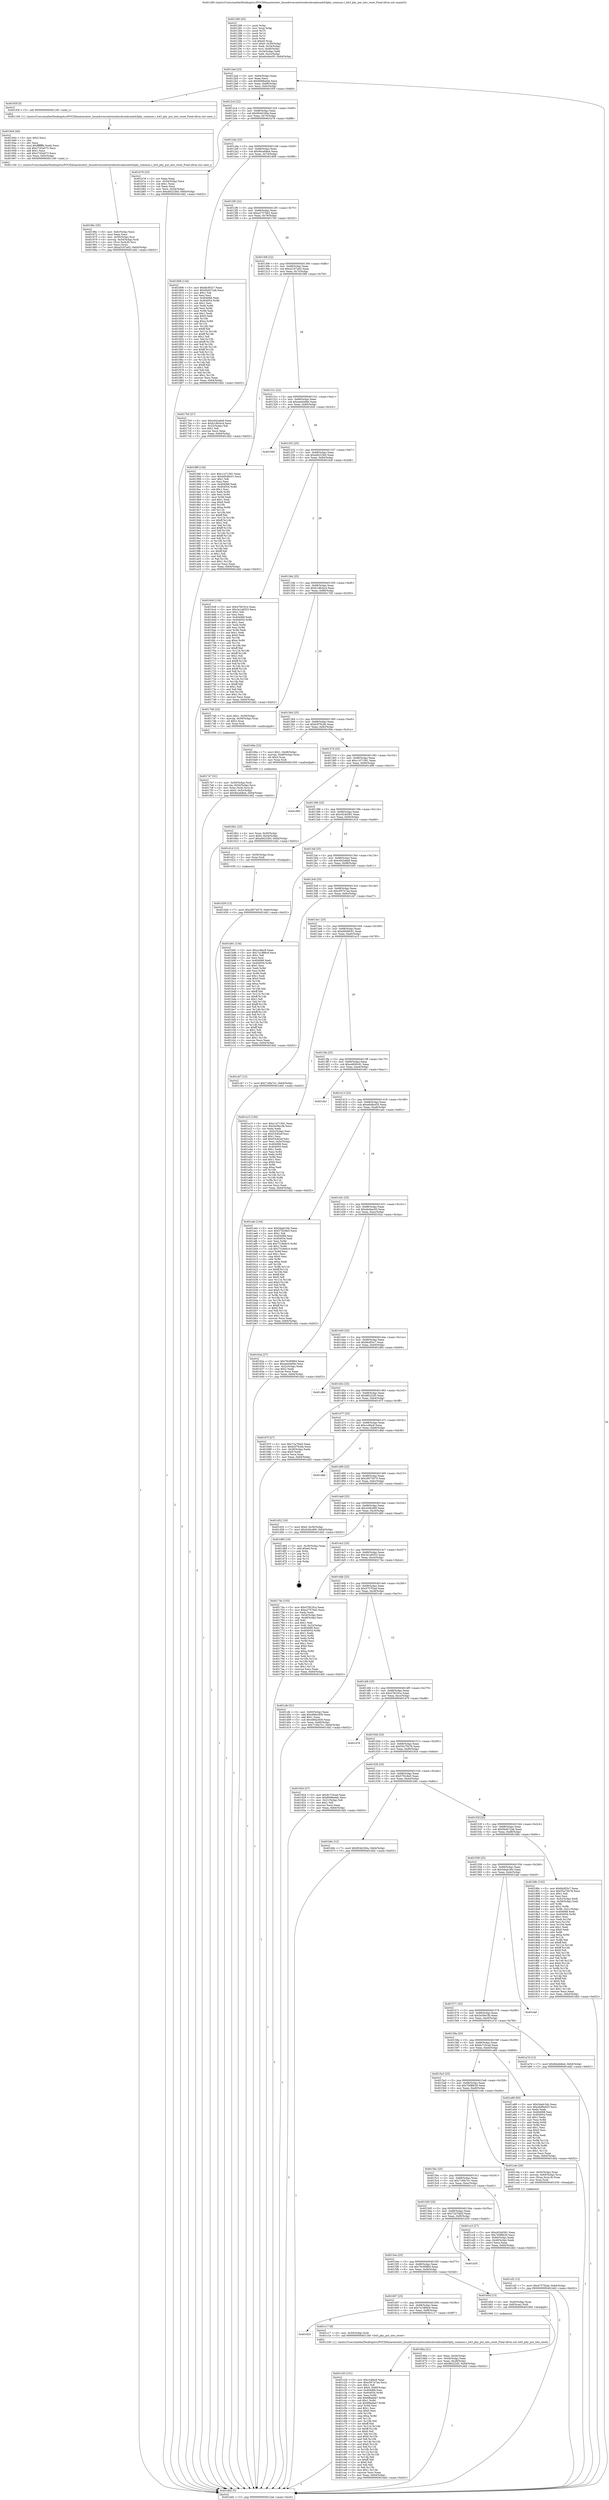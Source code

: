 digraph "0x401280" {
  label = "0x401280 (/mnt/c/Users/mathe/Desktop/tcc/POCII/binaries/extr_linuxdriversnetwirelessbroadcomb43phy_common.c_b43_phy_put_into_reset_Final-ollvm.out::main(0))"
  labelloc = "t"
  node[shape=record]

  Entry [label="",width=0.3,height=0.3,shape=circle,fillcolor=black,style=filled]
  "0x4012ad" [label="{
     0x4012ad [23]\l
     | [instrs]\l
     &nbsp;&nbsp;0x4012ad \<+3\>: mov -0x64(%rbp),%eax\l
     &nbsp;&nbsp;0x4012b0 \<+2\>: mov %eax,%ecx\l
     &nbsp;&nbsp;0x4012b2 \<+6\>: sub $0x8068eebb,%ecx\l
     &nbsp;&nbsp;0x4012b8 \<+3\>: mov %eax,-0x68(%rbp)\l
     &nbsp;&nbsp;0x4012bb \<+3\>: mov %ecx,-0x6c(%rbp)\l
     &nbsp;&nbsp;0x4012be \<+6\>: je 000000000040193f \<main+0x6bf\>\l
  }"]
  "0x40193f" [label="{
     0x40193f [5]\l
     | [instrs]\l
     &nbsp;&nbsp;0x40193f \<+5\>: call 0000000000401160 \<next_i\>\l
     | [calls]\l
     &nbsp;&nbsp;0x401160 \{1\} (/mnt/c/Users/mathe/Desktop/tcc/POCII/binaries/extr_linuxdriversnetwirelessbroadcomb43phy_common.c_b43_phy_put_into_reset_Final-ollvm.out::next_i)\l
  }"]
  "0x4012c4" [label="{
     0x4012c4 [22]\l
     | [instrs]\l
     &nbsp;&nbsp;0x4012c4 \<+5\>: jmp 00000000004012c9 \<main+0x49\>\l
     &nbsp;&nbsp;0x4012c9 \<+3\>: mov -0x68(%rbp),%eax\l
     &nbsp;&nbsp;0x4012cc \<+5\>: sub $0x854d160a,%eax\l
     &nbsp;&nbsp;0x4012d1 \<+3\>: mov %eax,-0x70(%rbp)\l
     &nbsp;&nbsp;0x4012d4 \<+6\>: je 0000000000401b78 \<main+0x8f8\>\l
  }"]
  Exit [label="",width=0.3,height=0.3,shape=circle,fillcolor=black,style=filled,peripheries=2]
  "0x401b78" [label="{
     0x401b78 [25]\l
     | [instrs]\l
     &nbsp;&nbsp;0x401b78 \<+2\>: xor %eax,%eax\l
     &nbsp;&nbsp;0x401b7a \<+3\>: mov -0x54(%rbp),%ecx\l
     &nbsp;&nbsp;0x401b7d \<+3\>: sub $0x1,%eax\l
     &nbsp;&nbsp;0x401b80 \<+2\>: sub %eax,%ecx\l
     &nbsp;&nbsp;0x401b82 \<+3\>: mov %ecx,-0x54(%rbp)\l
     &nbsp;&nbsp;0x401b85 \<+7\>: movl $0xaf4223b0,-0x64(%rbp)\l
     &nbsp;&nbsp;0x401b8c \<+5\>: jmp 0000000000401dd2 \<main+0xb52\>\l
  }"]
  "0x4012da" [label="{
     0x4012da [22]\l
     | [instrs]\l
     &nbsp;&nbsp;0x4012da \<+5\>: jmp 00000000004012df \<main+0x5f\>\l
     &nbsp;&nbsp;0x4012df \<+3\>: mov -0x68(%rbp),%eax\l
     &nbsp;&nbsp;0x4012e2 \<+5\>: sub $0x9dceb8a4,%eax\l
     &nbsp;&nbsp;0x4012e7 \<+3\>: mov %eax,-0x74(%rbp)\l
     &nbsp;&nbsp;0x4012ea \<+6\>: je 0000000000401806 \<main+0x586\>\l
  }"]
  "0x401d29" [label="{
     0x401d29 [12]\l
     | [instrs]\l
     &nbsp;&nbsp;0x401d29 \<+7\>: movl $0x28574570,-0x64(%rbp)\l
     &nbsp;&nbsp;0x401d30 \<+5\>: jmp 0000000000401dd2 \<main+0xb52\>\l
  }"]
  "0x401806" [label="{
     0x401806 [134]\l
     | [instrs]\l
     &nbsp;&nbsp;0x401806 \<+5\>: mov $0xfdcf03c7,%eax\l
     &nbsp;&nbsp;0x40180b \<+5\>: mov $0x5bd472ab,%ecx\l
     &nbsp;&nbsp;0x401810 \<+2\>: mov $0x1,%dl\l
     &nbsp;&nbsp;0x401812 \<+2\>: xor %esi,%esi\l
     &nbsp;&nbsp;0x401814 \<+7\>: mov 0x404068,%edi\l
     &nbsp;&nbsp;0x40181b \<+8\>: mov 0x404054,%r8d\l
     &nbsp;&nbsp;0x401823 \<+3\>: sub $0x1,%esi\l
     &nbsp;&nbsp;0x401826 \<+3\>: mov %edi,%r9d\l
     &nbsp;&nbsp;0x401829 \<+3\>: add %esi,%r9d\l
     &nbsp;&nbsp;0x40182c \<+4\>: imul %r9d,%edi\l
     &nbsp;&nbsp;0x401830 \<+3\>: and $0x1,%edi\l
     &nbsp;&nbsp;0x401833 \<+3\>: cmp $0x0,%edi\l
     &nbsp;&nbsp;0x401836 \<+4\>: sete %r10b\l
     &nbsp;&nbsp;0x40183a \<+4\>: cmp $0xa,%r8d\l
     &nbsp;&nbsp;0x40183e \<+4\>: setl %r11b\l
     &nbsp;&nbsp;0x401842 \<+3\>: mov %r10b,%bl\l
     &nbsp;&nbsp;0x401845 \<+3\>: xor $0xff,%bl\l
     &nbsp;&nbsp;0x401848 \<+3\>: mov %r11b,%r14b\l
     &nbsp;&nbsp;0x40184b \<+4\>: xor $0xff,%r14b\l
     &nbsp;&nbsp;0x40184f \<+3\>: xor $0x1,%dl\l
     &nbsp;&nbsp;0x401852 \<+3\>: mov %bl,%r15b\l
     &nbsp;&nbsp;0x401855 \<+4\>: and $0xff,%r15b\l
     &nbsp;&nbsp;0x401859 \<+3\>: and %dl,%r10b\l
     &nbsp;&nbsp;0x40185c \<+3\>: mov %r14b,%r12b\l
     &nbsp;&nbsp;0x40185f \<+4\>: and $0xff,%r12b\l
     &nbsp;&nbsp;0x401863 \<+3\>: and %dl,%r11b\l
     &nbsp;&nbsp;0x401866 \<+3\>: or %r10b,%r15b\l
     &nbsp;&nbsp;0x401869 \<+3\>: or %r11b,%r12b\l
     &nbsp;&nbsp;0x40186c \<+3\>: xor %r12b,%r15b\l
     &nbsp;&nbsp;0x40186f \<+3\>: or %r14b,%bl\l
     &nbsp;&nbsp;0x401872 \<+3\>: xor $0xff,%bl\l
     &nbsp;&nbsp;0x401875 \<+3\>: or $0x1,%dl\l
     &nbsp;&nbsp;0x401878 \<+2\>: and %dl,%bl\l
     &nbsp;&nbsp;0x40187a \<+3\>: or %bl,%r15b\l
     &nbsp;&nbsp;0x40187d \<+4\>: test $0x1,%r15b\l
     &nbsp;&nbsp;0x401881 \<+3\>: cmovne %ecx,%eax\l
     &nbsp;&nbsp;0x401884 \<+3\>: mov %eax,-0x64(%rbp)\l
     &nbsp;&nbsp;0x401887 \<+5\>: jmp 0000000000401dd2 \<main+0xb52\>\l
  }"]
  "0x4012f0" [label="{
     0x4012f0 [22]\l
     | [instrs]\l
     &nbsp;&nbsp;0x4012f0 \<+5\>: jmp 00000000004012f5 \<main+0x75\>\l
     &nbsp;&nbsp;0x4012f5 \<+3\>: mov -0x68(%rbp),%eax\l
     &nbsp;&nbsp;0x4012f8 \<+5\>: sub $0xa2757b62,%eax\l
     &nbsp;&nbsp;0x4012fd \<+3\>: mov %eax,-0x78(%rbp)\l
     &nbsp;&nbsp;0x401300 \<+6\>: je 00000000004017b5 \<main+0x535\>\l
  }"]
  "0x401cf2" [label="{
     0x401cf2 [12]\l
     | [instrs]\l
     &nbsp;&nbsp;0x401cf2 \<+7\>: movl $0x4757f2ad,-0x64(%rbp)\l
     &nbsp;&nbsp;0x401cf9 \<+5\>: jmp 0000000000401dd2 \<main+0xb52\>\l
  }"]
  "0x4017b5" [label="{
     0x4017b5 [27]\l
     | [instrs]\l
     &nbsp;&nbsp;0x4017b5 \<+5\>: mov $0xc642a8a8,%eax\l
     &nbsp;&nbsp;0x4017ba \<+5\>: mov $0xb1d6cbc4,%ecx\l
     &nbsp;&nbsp;0x4017bf \<+3\>: mov -0x22(%rbp),%dl\l
     &nbsp;&nbsp;0x4017c2 \<+3\>: test $0x1,%dl\l
     &nbsp;&nbsp;0x4017c5 \<+3\>: cmovne %ecx,%eax\l
     &nbsp;&nbsp;0x4017c8 \<+3\>: mov %eax,-0x64(%rbp)\l
     &nbsp;&nbsp;0x4017cb \<+5\>: jmp 0000000000401dd2 \<main+0xb52\>\l
  }"]
  "0x401306" [label="{
     0x401306 [22]\l
     | [instrs]\l
     &nbsp;&nbsp;0x401306 \<+5\>: jmp 000000000040130b \<main+0x8b\>\l
     &nbsp;&nbsp;0x40130b \<+3\>: mov -0x68(%rbp),%eax\l
     &nbsp;&nbsp;0x40130e \<+5\>: sub $0xa3167ad2,%eax\l
     &nbsp;&nbsp;0x401313 \<+3\>: mov %eax,-0x7c(%rbp)\l
     &nbsp;&nbsp;0x401316 \<+6\>: je 000000000040198f \<main+0x70f\>\l
  }"]
  "0x401c20" [label="{
     0x401c20 [151]\l
     | [instrs]\l
     &nbsp;&nbsp;0x401c20 \<+5\>: mov $0xcc4fac8,%eax\l
     &nbsp;&nbsp;0x401c25 \<+5\>: mov $0xc957e7aa,%ecx\l
     &nbsp;&nbsp;0x401c2a \<+2\>: mov $0x1,%dl\l
     &nbsp;&nbsp;0x401c2c \<+7\>: movl $0x0,-0x60(%rbp)\l
     &nbsp;&nbsp;0x401c33 \<+7\>: mov 0x404068,%esi\l
     &nbsp;&nbsp;0x401c3a \<+8\>: mov 0x404054,%r8d\l
     &nbsp;&nbsp;0x401c42 \<+3\>: mov %esi,%r9d\l
     &nbsp;&nbsp;0x401c45 \<+7\>: add $0x6fbefab7,%r9d\l
     &nbsp;&nbsp;0x401c4c \<+4\>: sub $0x1,%r9d\l
     &nbsp;&nbsp;0x401c50 \<+7\>: sub $0x6fbefab7,%r9d\l
     &nbsp;&nbsp;0x401c57 \<+4\>: imul %r9d,%esi\l
     &nbsp;&nbsp;0x401c5b \<+3\>: and $0x1,%esi\l
     &nbsp;&nbsp;0x401c5e \<+3\>: cmp $0x0,%esi\l
     &nbsp;&nbsp;0x401c61 \<+4\>: sete %r10b\l
     &nbsp;&nbsp;0x401c65 \<+4\>: cmp $0xa,%r8d\l
     &nbsp;&nbsp;0x401c69 \<+4\>: setl %r11b\l
     &nbsp;&nbsp;0x401c6d \<+3\>: mov %r10b,%bl\l
     &nbsp;&nbsp;0x401c70 \<+3\>: xor $0xff,%bl\l
     &nbsp;&nbsp;0x401c73 \<+3\>: mov %r11b,%r14b\l
     &nbsp;&nbsp;0x401c76 \<+4\>: xor $0xff,%r14b\l
     &nbsp;&nbsp;0x401c7a \<+3\>: xor $0x0,%dl\l
     &nbsp;&nbsp;0x401c7d \<+3\>: mov %bl,%r15b\l
     &nbsp;&nbsp;0x401c80 \<+4\>: and $0x0,%r15b\l
     &nbsp;&nbsp;0x401c84 \<+3\>: and %dl,%r10b\l
     &nbsp;&nbsp;0x401c87 \<+3\>: mov %r14b,%r12b\l
     &nbsp;&nbsp;0x401c8a \<+4\>: and $0x0,%r12b\l
     &nbsp;&nbsp;0x401c8e \<+3\>: and %dl,%r11b\l
     &nbsp;&nbsp;0x401c91 \<+3\>: or %r10b,%r15b\l
     &nbsp;&nbsp;0x401c94 \<+3\>: or %r11b,%r12b\l
     &nbsp;&nbsp;0x401c97 \<+3\>: xor %r12b,%r15b\l
     &nbsp;&nbsp;0x401c9a \<+3\>: or %r14b,%bl\l
     &nbsp;&nbsp;0x401c9d \<+3\>: xor $0xff,%bl\l
     &nbsp;&nbsp;0x401ca0 \<+3\>: or $0x0,%dl\l
     &nbsp;&nbsp;0x401ca3 \<+2\>: and %dl,%bl\l
     &nbsp;&nbsp;0x401ca5 \<+3\>: or %bl,%r15b\l
     &nbsp;&nbsp;0x401ca8 \<+4\>: test $0x1,%r15b\l
     &nbsp;&nbsp;0x401cac \<+3\>: cmovne %ecx,%eax\l
     &nbsp;&nbsp;0x401caf \<+3\>: mov %eax,-0x64(%rbp)\l
     &nbsp;&nbsp;0x401cb2 \<+5\>: jmp 0000000000401dd2 \<main+0xb52\>\l
  }"]
  "0x40198f" [label="{
     0x40198f [134]\l
     | [instrs]\l
     &nbsp;&nbsp;0x40198f \<+5\>: mov $0xc1471581,%eax\l
     &nbsp;&nbsp;0x401994 \<+5\>: mov $0xdd5d9c01,%ecx\l
     &nbsp;&nbsp;0x401999 \<+2\>: mov $0x1,%dl\l
     &nbsp;&nbsp;0x40199b \<+2\>: xor %esi,%esi\l
     &nbsp;&nbsp;0x40199d \<+7\>: mov 0x404068,%edi\l
     &nbsp;&nbsp;0x4019a4 \<+8\>: mov 0x404054,%r8d\l
     &nbsp;&nbsp;0x4019ac \<+3\>: sub $0x1,%esi\l
     &nbsp;&nbsp;0x4019af \<+3\>: mov %edi,%r9d\l
     &nbsp;&nbsp;0x4019b2 \<+3\>: add %esi,%r9d\l
     &nbsp;&nbsp;0x4019b5 \<+4\>: imul %r9d,%edi\l
     &nbsp;&nbsp;0x4019b9 \<+3\>: and $0x1,%edi\l
     &nbsp;&nbsp;0x4019bc \<+3\>: cmp $0x0,%edi\l
     &nbsp;&nbsp;0x4019bf \<+4\>: sete %r10b\l
     &nbsp;&nbsp;0x4019c3 \<+4\>: cmp $0xa,%r8d\l
     &nbsp;&nbsp;0x4019c7 \<+4\>: setl %r11b\l
     &nbsp;&nbsp;0x4019cb \<+3\>: mov %r10b,%bl\l
     &nbsp;&nbsp;0x4019ce \<+3\>: xor $0xff,%bl\l
     &nbsp;&nbsp;0x4019d1 \<+3\>: mov %r11b,%r14b\l
     &nbsp;&nbsp;0x4019d4 \<+4\>: xor $0xff,%r14b\l
     &nbsp;&nbsp;0x4019d8 \<+3\>: xor $0x1,%dl\l
     &nbsp;&nbsp;0x4019db \<+3\>: mov %bl,%r15b\l
     &nbsp;&nbsp;0x4019de \<+4\>: and $0xff,%r15b\l
     &nbsp;&nbsp;0x4019e2 \<+3\>: and %dl,%r10b\l
     &nbsp;&nbsp;0x4019e5 \<+3\>: mov %r14b,%r12b\l
     &nbsp;&nbsp;0x4019e8 \<+4\>: and $0xff,%r12b\l
     &nbsp;&nbsp;0x4019ec \<+3\>: and %dl,%r11b\l
     &nbsp;&nbsp;0x4019ef \<+3\>: or %r10b,%r15b\l
     &nbsp;&nbsp;0x4019f2 \<+3\>: or %r11b,%r12b\l
     &nbsp;&nbsp;0x4019f5 \<+3\>: xor %r12b,%r15b\l
     &nbsp;&nbsp;0x4019f8 \<+3\>: or %r14b,%bl\l
     &nbsp;&nbsp;0x4019fb \<+3\>: xor $0xff,%bl\l
     &nbsp;&nbsp;0x4019fe \<+3\>: or $0x1,%dl\l
     &nbsp;&nbsp;0x401a01 \<+2\>: and %dl,%bl\l
     &nbsp;&nbsp;0x401a03 \<+3\>: or %bl,%r15b\l
     &nbsp;&nbsp;0x401a06 \<+4\>: test $0x1,%r15b\l
     &nbsp;&nbsp;0x401a0a \<+3\>: cmovne %ecx,%eax\l
     &nbsp;&nbsp;0x401a0d \<+3\>: mov %eax,-0x64(%rbp)\l
     &nbsp;&nbsp;0x401a10 \<+5\>: jmp 0000000000401dd2 \<main+0xb52\>\l
  }"]
  "0x40131c" [label="{
     0x40131c [22]\l
     | [instrs]\l
     &nbsp;&nbsp;0x40131c \<+5\>: jmp 0000000000401321 \<main+0xa1\>\l
     &nbsp;&nbsp;0x401321 \<+3\>: mov -0x68(%rbp),%eax\l
     &nbsp;&nbsp;0x401324 \<+5\>: sub $0xaee0a66e,%eax\l
     &nbsp;&nbsp;0x401329 \<+3\>: mov %eax,-0x80(%rbp)\l
     &nbsp;&nbsp;0x40132c \<+6\>: je 0000000000401645 \<main+0x3c5\>\l
  }"]
  "0x401620" [label="{
     0x401620\l
  }", style=dashed]
  "0x401645" [label="{
     0x401645\l
  }", style=dashed]
  "0x401332" [label="{
     0x401332 [25]\l
     | [instrs]\l
     &nbsp;&nbsp;0x401332 \<+5\>: jmp 0000000000401337 \<main+0xb7\>\l
     &nbsp;&nbsp;0x401337 \<+3\>: mov -0x68(%rbp),%eax\l
     &nbsp;&nbsp;0x40133a \<+5\>: sub $0xaf4223b0,%eax\l
     &nbsp;&nbsp;0x40133f \<+6\>: mov %eax,-0x84(%rbp)\l
     &nbsp;&nbsp;0x401345 \<+6\>: je 00000000004016c8 \<main+0x448\>\l
  }"]
  "0x401c17" [label="{
     0x401c17 [9]\l
     | [instrs]\l
     &nbsp;&nbsp;0x401c17 \<+4\>: mov -0x50(%rbp),%rdi\l
     &nbsp;&nbsp;0x401c1b \<+5\>: call 0000000000401240 \<b43_phy_put_into_reset\>\l
     | [calls]\l
     &nbsp;&nbsp;0x401240 \{1\} (/mnt/c/Users/mathe/Desktop/tcc/POCII/binaries/extr_linuxdriversnetwirelessbroadcomb43phy_common.c_b43_phy_put_into_reset_Final-ollvm.out::b43_phy_put_into_reset)\l
  }"]
  "0x4016c8" [label="{
     0x4016c8 [134]\l
     | [instrs]\l
     &nbsp;&nbsp;0x4016c8 \<+5\>: mov $0x47fd191e,%eax\l
     &nbsp;&nbsp;0x4016cd \<+5\>: mov $0x3e1a6553,%ecx\l
     &nbsp;&nbsp;0x4016d2 \<+2\>: mov $0x1,%dl\l
     &nbsp;&nbsp;0x4016d4 \<+2\>: xor %esi,%esi\l
     &nbsp;&nbsp;0x4016d6 \<+7\>: mov 0x404068,%edi\l
     &nbsp;&nbsp;0x4016dd \<+8\>: mov 0x404054,%r8d\l
     &nbsp;&nbsp;0x4016e5 \<+3\>: sub $0x1,%esi\l
     &nbsp;&nbsp;0x4016e8 \<+3\>: mov %edi,%r9d\l
     &nbsp;&nbsp;0x4016eb \<+3\>: add %esi,%r9d\l
     &nbsp;&nbsp;0x4016ee \<+4\>: imul %r9d,%edi\l
     &nbsp;&nbsp;0x4016f2 \<+3\>: and $0x1,%edi\l
     &nbsp;&nbsp;0x4016f5 \<+3\>: cmp $0x0,%edi\l
     &nbsp;&nbsp;0x4016f8 \<+4\>: sete %r10b\l
     &nbsp;&nbsp;0x4016fc \<+4\>: cmp $0xa,%r8d\l
     &nbsp;&nbsp;0x401700 \<+4\>: setl %r11b\l
     &nbsp;&nbsp;0x401704 \<+3\>: mov %r10b,%bl\l
     &nbsp;&nbsp;0x401707 \<+3\>: xor $0xff,%bl\l
     &nbsp;&nbsp;0x40170a \<+3\>: mov %r11b,%r14b\l
     &nbsp;&nbsp;0x40170d \<+4\>: xor $0xff,%r14b\l
     &nbsp;&nbsp;0x401711 \<+3\>: xor $0x1,%dl\l
     &nbsp;&nbsp;0x401714 \<+3\>: mov %bl,%r15b\l
     &nbsp;&nbsp;0x401717 \<+4\>: and $0xff,%r15b\l
     &nbsp;&nbsp;0x40171b \<+3\>: and %dl,%r10b\l
     &nbsp;&nbsp;0x40171e \<+3\>: mov %r14b,%r12b\l
     &nbsp;&nbsp;0x401721 \<+4\>: and $0xff,%r12b\l
     &nbsp;&nbsp;0x401725 \<+3\>: and %dl,%r11b\l
     &nbsp;&nbsp;0x401728 \<+3\>: or %r10b,%r15b\l
     &nbsp;&nbsp;0x40172b \<+3\>: or %r11b,%r12b\l
     &nbsp;&nbsp;0x40172e \<+3\>: xor %r12b,%r15b\l
     &nbsp;&nbsp;0x401731 \<+3\>: or %r14b,%bl\l
     &nbsp;&nbsp;0x401734 \<+3\>: xor $0xff,%bl\l
     &nbsp;&nbsp;0x401737 \<+3\>: or $0x1,%dl\l
     &nbsp;&nbsp;0x40173a \<+2\>: and %dl,%bl\l
     &nbsp;&nbsp;0x40173c \<+3\>: or %bl,%r15b\l
     &nbsp;&nbsp;0x40173f \<+4\>: test $0x1,%r15b\l
     &nbsp;&nbsp;0x401743 \<+3\>: cmovne %ecx,%eax\l
     &nbsp;&nbsp;0x401746 \<+3\>: mov %eax,-0x64(%rbp)\l
     &nbsp;&nbsp;0x401749 \<+5\>: jmp 0000000000401dd2 \<main+0xb52\>\l
  }"]
  "0x40134b" [label="{
     0x40134b [25]\l
     | [instrs]\l
     &nbsp;&nbsp;0x40134b \<+5\>: jmp 0000000000401350 \<main+0xd0\>\l
     &nbsp;&nbsp;0x401350 \<+3\>: mov -0x68(%rbp),%eax\l
     &nbsp;&nbsp;0x401353 \<+5\>: sub $0xb1d6cbc4,%eax\l
     &nbsp;&nbsp;0x401358 \<+6\>: mov %eax,-0x88(%rbp)\l
     &nbsp;&nbsp;0x40135e \<+6\>: je 00000000004017d0 \<main+0x550\>\l
  }"]
  "0x40196c" [label="{
     0x40196c [35]\l
     | [instrs]\l
     &nbsp;&nbsp;0x40196c \<+6\>: mov -0xfc(%rbp),%ecx\l
     &nbsp;&nbsp;0x401972 \<+3\>: imul %eax,%ecx\l
     &nbsp;&nbsp;0x401975 \<+4\>: mov -0x50(%rbp),%rsi\l
     &nbsp;&nbsp;0x401979 \<+4\>: movslq -0x54(%rbp),%rdi\l
     &nbsp;&nbsp;0x40197d \<+4\>: mov (%rsi,%rdi,8),%rsi\l
     &nbsp;&nbsp;0x401981 \<+2\>: mov %ecx,(%rsi)\l
     &nbsp;&nbsp;0x401983 \<+7\>: movl $0xa3167ad2,-0x64(%rbp)\l
     &nbsp;&nbsp;0x40198a \<+5\>: jmp 0000000000401dd2 \<main+0xb52\>\l
  }"]
  "0x4017d0" [label="{
     0x4017d0 [23]\l
     | [instrs]\l
     &nbsp;&nbsp;0x4017d0 \<+7\>: movl $0x1,-0x58(%rbp)\l
     &nbsp;&nbsp;0x4017d7 \<+4\>: movslq -0x58(%rbp),%rax\l
     &nbsp;&nbsp;0x4017db \<+4\>: shl $0x2,%rax\l
     &nbsp;&nbsp;0x4017df \<+3\>: mov %rax,%rdi\l
     &nbsp;&nbsp;0x4017e2 \<+5\>: call 0000000000401050 \<malloc@plt\>\l
     | [calls]\l
     &nbsp;&nbsp;0x401050 \{1\} (unknown)\l
  }"]
  "0x401364" [label="{
     0x401364 [25]\l
     | [instrs]\l
     &nbsp;&nbsp;0x401364 \<+5\>: jmp 0000000000401369 \<main+0xe9\>\l
     &nbsp;&nbsp;0x401369 \<+3\>: mov -0x68(%rbp),%eax\l
     &nbsp;&nbsp;0x40136c \<+5\>: sub $0xb2f76cbb,%eax\l
     &nbsp;&nbsp;0x401371 \<+6\>: mov %eax,-0x8c(%rbp)\l
     &nbsp;&nbsp;0x401377 \<+6\>: je 000000000040169a \<main+0x41a\>\l
  }"]
  "0x401944" [label="{
     0x401944 [40]\l
     | [instrs]\l
     &nbsp;&nbsp;0x401944 \<+5\>: mov $0x2,%ecx\l
     &nbsp;&nbsp;0x401949 \<+1\>: cltd\l
     &nbsp;&nbsp;0x40194a \<+2\>: idiv %ecx\l
     &nbsp;&nbsp;0x40194c \<+6\>: imul $0xfffffffe,%edx,%ecx\l
     &nbsp;&nbsp;0x401952 \<+6\>: sub $0x27d3a073,%ecx\l
     &nbsp;&nbsp;0x401958 \<+3\>: add $0x1,%ecx\l
     &nbsp;&nbsp;0x40195b \<+6\>: add $0x27d3a073,%ecx\l
     &nbsp;&nbsp;0x401961 \<+6\>: mov %ecx,-0xfc(%rbp)\l
     &nbsp;&nbsp;0x401967 \<+5\>: call 0000000000401160 \<next_i\>\l
     | [calls]\l
     &nbsp;&nbsp;0x401160 \{1\} (/mnt/c/Users/mathe/Desktop/tcc/POCII/binaries/extr_linuxdriversnetwirelessbroadcomb43phy_common.c_b43_phy_put_into_reset_Final-ollvm.out::next_i)\l
  }"]
  "0x40169a" [label="{
     0x40169a [23]\l
     | [instrs]\l
     &nbsp;&nbsp;0x40169a \<+7\>: movl $0x1,-0x48(%rbp)\l
     &nbsp;&nbsp;0x4016a1 \<+4\>: movslq -0x48(%rbp),%rax\l
     &nbsp;&nbsp;0x4016a5 \<+4\>: shl $0x3,%rax\l
     &nbsp;&nbsp;0x4016a9 \<+3\>: mov %rax,%rdi\l
     &nbsp;&nbsp;0x4016ac \<+5\>: call 0000000000401050 \<malloc@plt\>\l
     | [calls]\l
     &nbsp;&nbsp;0x401050 \{1\} (unknown)\l
  }"]
  "0x40137d" [label="{
     0x40137d [25]\l
     | [instrs]\l
     &nbsp;&nbsp;0x40137d \<+5\>: jmp 0000000000401382 \<main+0x102\>\l
     &nbsp;&nbsp;0x401382 \<+3\>: mov -0x68(%rbp),%eax\l
     &nbsp;&nbsp;0x401385 \<+5\>: sub $0xc1471581,%eax\l
     &nbsp;&nbsp;0x40138a \<+6\>: mov %eax,-0x90(%rbp)\l
     &nbsp;&nbsp;0x401390 \<+6\>: je 0000000000401d90 \<main+0xb10\>\l
  }"]
  "0x4017e7" [label="{
     0x4017e7 [31]\l
     | [instrs]\l
     &nbsp;&nbsp;0x4017e7 \<+4\>: mov -0x50(%rbp),%rdi\l
     &nbsp;&nbsp;0x4017eb \<+4\>: movslq -0x54(%rbp),%rcx\l
     &nbsp;&nbsp;0x4017ef \<+4\>: mov %rax,(%rdi,%rcx,8)\l
     &nbsp;&nbsp;0x4017f3 \<+7\>: movl $0x0,-0x5c(%rbp)\l
     &nbsp;&nbsp;0x4017fa \<+7\>: movl $0x9dceb8a4,-0x64(%rbp)\l
     &nbsp;&nbsp;0x401801 \<+5\>: jmp 0000000000401dd2 \<main+0xb52\>\l
  }"]
  "0x401d90" [label="{
     0x401d90\l
  }", style=dashed]
  "0x401396" [label="{
     0x401396 [25]\l
     | [instrs]\l
     &nbsp;&nbsp;0x401396 \<+5\>: jmp 000000000040139b \<main+0x11b\>\l
     &nbsp;&nbsp;0x40139b \<+3\>: mov -0x68(%rbp),%eax\l
     &nbsp;&nbsp;0x40139e \<+5\>: sub $0xc624d381,%eax\l
     &nbsp;&nbsp;0x4013a3 \<+6\>: mov %eax,-0x94(%rbp)\l
     &nbsp;&nbsp;0x4013a9 \<+6\>: je 0000000000401d1d \<main+0xa9d\>\l
  }"]
  "0x4016b1" [label="{
     0x4016b1 [23]\l
     | [instrs]\l
     &nbsp;&nbsp;0x4016b1 \<+4\>: mov %rax,-0x50(%rbp)\l
     &nbsp;&nbsp;0x4016b5 \<+7\>: movl $0x0,-0x54(%rbp)\l
     &nbsp;&nbsp;0x4016bc \<+7\>: movl $0xaf4223b0,-0x64(%rbp)\l
     &nbsp;&nbsp;0x4016c3 \<+5\>: jmp 0000000000401dd2 \<main+0xb52\>\l
  }"]
  "0x401d1d" [label="{
     0x401d1d [12]\l
     | [instrs]\l
     &nbsp;&nbsp;0x401d1d \<+4\>: mov -0x50(%rbp),%rax\l
     &nbsp;&nbsp;0x401d21 \<+3\>: mov %rax,%rdi\l
     &nbsp;&nbsp;0x401d24 \<+5\>: call 0000000000401030 \<free@plt\>\l
     | [calls]\l
     &nbsp;&nbsp;0x401030 \{1\} (unknown)\l
  }"]
  "0x4013af" [label="{
     0x4013af [25]\l
     | [instrs]\l
     &nbsp;&nbsp;0x4013af \<+5\>: jmp 00000000004013b4 \<main+0x134\>\l
     &nbsp;&nbsp;0x4013b4 \<+3\>: mov -0x68(%rbp),%eax\l
     &nbsp;&nbsp;0x4013b7 \<+5\>: sub $0xc642a8a8,%eax\l
     &nbsp;&nbsp;0x4013bc \<+6\>: mov %eax,-0x98(%rbp)\l
     &nbsp;&nbsp;0x4013c2 \<+6\>: je 0000000000401b91 \<main+0x911\>\l
  }"]
  "0x40166a" [label="{
     0x40166a [21]\l
     | [instrs]\l
     &nbsp;&nbsp;0x40166a \<+3\>: mov %eax,-0x44(%rbp)\l
     &nbsp;&nbsp;0x40166d \<+3\>: mov -0x44(%rbp),%eax\l
     &nbsp;&nbsp;0x401670 \<+3\>: mov %eax,-0x28(%rbp)\l
     &nbsp;&nbsp;0x401673 \<+7\>: movl $0x88222d5,-0x64(%rbp)\l
     &nbsp;&nbsp;0x40167a \<+5\>: jmp 0000000000401dd2 \<main+0xb52\>\l
  }"]
  "0x401b91" [label="{
     0x401b91 [134]\l
     | [instrs]\l
     &nbsp;&nbsp;0x401b91 \<+5\>: mov $0xcc4fac8,%eax\l
     &nbsp;&nbsp;0x401b96 \<+5\>: mov $0x7a1986c9,%ecx\l
     &nbsp;&nbsp;0x401b9b \<+2\>: mov $0x1,%dl\l
     &nbsp;&nbsp;0x401b9d \<+2\>: xor %esi,%esi\l
     &nbsp;&nbsp;0x401b9f \<+7\>: mov 0x404068,%edi\l
     &nbsp;&nbsp;0x401ba6 \<+8\>: mov 0x404054,%r8d\l
     &nbsp;&nbsp;0x401bae \<+3\>: sub $0x1,%esi\l
     &nbsp;&nbsp;0x401bb1 \<+3\>: mov %edi,%r9d\l
     &nbsp;&nbsp;0x401bb4 \<+3\>: add %esi,%r9d\l
     &nbsp;&nbsp;0x401bb7 \<+4\>: imul %r9d,%edi\l
     &nbsp;&nbsp;0x401bbb \<+3\>: and $0x1,%edi\l
     &nbsp;&nbsp;0x401bbe \<+3\>: cmp $0x0,%edi\l
     &nbsp;&nbsp;0x401bc1 \<+4\>: sete %r10b\l
     &nbsp;&nbsp;0x401bc5 \<+4\>: cmp $0xa,%r8d\l
     &nbsp;&nbsp;0x401bc9 \<+4\>: setl %r11b\l
     &nbsp;&nbsp;0x401bcd \<+3\>: mov %r10b,%bl\l
     &nbsp;&nbsp;0x401bd0 \<+3\>: xor $0xff,%bl\l
     &nbsp;&nbsp;0x401bd3 \<+3\>: mov %r11b,%r14b\l
     &nbsp;&nbsp;0x401bd6 \<+4\>: xor $0xff,%r14b\l
     &nbsp;&nbsp;0x401bda \<+3\>: xor $0x1,%dl\l
     &nbsp;&nbsp;0x401bdd \<+3\>: mov %bl,%r15b\l
     &nbsp;&nbsp;0x401be0 \<+4\>: and $0xff,%r15b\l
     &nbsp;&nbsp;0x401be4 \<+3\>: and %dl,%r10b\l
     &nbsp;&nbsp;0x401be7 \<+3\>: mov %r14b,%r12b\l
     &nbsp;&nbsp;0x401bea \<+4\>: and $0xff,%r12b\l
     &nbsp;&nbsp;0x401bee \<+3\>: and %dl,%r11b\l
     &nbsp;&nbsp;0x401bf1 \<+3\>: or %r10b,%r15b\l
     &nbsp;&nbsp;0x401bf4 \<+3\>: or %r11b,%r12b\l
     &nbsp;&nbsp;0x401bf7 \<+3\>: xor %r12b,%r15b\l
     &nbsp;&nbsp;0x401bfa \<+3\>: or %r14b,%bl\l
     &nbsp;&nbsp;0x401bfd \<+3\>: xor $0xff,%bl\l
     &nbsp;&nbsp;0x401c00 \<+3\>: or $0x1,%dl\l
     &nbsp;&nbsp;0x401c03 \<+2\>: and %dl,%bl\l
     &nbsp;&nbsp;0x401c05 \<+3\>: or %bl,%r15b\l
     &nbsp;&nbsp;0x401c08 \<+4\>: test $0x1,%r15b\l
     &nbsp;&nbsp;0x401c0c \<+3\>: cmovne %ecx,%eax\l
     &nbsp;&nbsp;0x401c0f \<+3\>: mov %eax,-0x64(%rbp)\l
     &nbsp;&nbsp;0x401c12 \<+5\>: jmp 0000000000401dd2 \<main+0xb52\>\l
  }"]
  "0x4013c8" [label="{
     0x4013c8 [25]\l
     | [instrs]\l
     &nbsp;&nbsp;0x4013c8 \<+5\>: jmp 00000000004013cd \<main+0x14d\>\l
     &nbsp;&nbsp;0x4013cd \<+3\>: mov -0x68(%rbp),%eax\l
     &nbsp;&nbsp;0x4013d0 \<+5\>: sub $0xc957e7aa,%eax\l
     &nbsp;&nbsp;0x4013d5 \<+6\>: mov %eax,-0x9c(%rbp)\l
     &nbsp;&nbsp;0x4013db \<+6\>: je 0000000000401cb7 \<main+0xa37\>\l
  }"]
  "0x401607" [label="{
     0x401607 [25]\l
     | [instrs]\l
     &nbsp;&nbsp;0x401607 \<+5\>: jmp 000000000040160c \<main+0x38c\>\l
     &nbsp;&nbsp;0x40160c \<+3\>: mov -0x68(%rbp),%eax\l
     &nbsp;&nbsp;0x40160f \<+5\>: sub $0x7a1986c9,%eax\l
     &nbsp;&nbsp;0x401614 \<+6\>: mov %eax,-0xf8(%rbp)\l
     &nbsp;&nbsp;0x40161a \<+6\>: je 0000000000401c17 \<main+0x997\>\l
  }"]
  "0x401cb7" [label="{
     0x401cb7 [12]\l
     | [instrs]\l
     &nbsp;&nbsp;0x401cb7 \<+7\>: movl $0x716fa7e1,-0x64(%rbp)\l
     &nbsp;&nbsp;0x401cbe \<+5\>: jmp 0000000000401dd2 \<main+0xb52\>\l
  }"]
  "0x4013e1" [label="{
     0x4013e1 [25]\l
     | [instrs]\l
     &nbsp;&nbsp;0x4013e1 \<+5\>: jmp 00000000004013e6 \<main+0x166\>\l
     &nbsp;&nbsp;0x4013e6 \<+3\>: mov -0x68(%rbp),%eax\l
     &nbsp;&nbsp;0x4013e9 \<+5\>: sub $0xdd5d9c01,%eax\l
     &nbsp;&nbsp;0x4013ee \<+6\>: mov %eax,-0xa0(%rbp)\l
     &nbsp;&nbsp;0x4013f4 \<+6\>: je 0000000000401a15 \<main+0x795\>\l
  }"]
  "0x40165d" [label="{
     0x40165d [13]\l
     | [instrs]\l
     &nbsp;&nbsp;0x40165d \<+4\>: mov -0x40(%rbp),%rax\l
     &nbsp;&nbsp;0x401661 \<+4\>: mov 0x8(%rax),%rdi\l
     &nbsp;&nbsp;0x401665 \<+5\>: call 0000000000401060 \<atoi@plt\>\l
     | [calls]\l
     &nbsp;&nbsp;0x401060 \{1\} (unknown)\l
  }"]
  "0x401a15" [label="{
     0x401a15 [104]\l
     | [instrs]\l
     &nbsp;&nbsp;0x401a15 \<+5\>: mov $0xc1471581,%eax\l
     &nbsp;&nbsp;0x401a1a \<+5\>: mov $0x5e59a1fb,%ecx\l
     &nbsp;&nbsp;0x401a1f \<+2\>: xor %edx,%edx\l
     &nbsp;&nbsp;0x401a21 \<+3\>: mov -0x5c(%rbp),%esi\l
     &nbsp;&nbsp;0x401a24 \<+6\>: sub $0xf1fc82ef,%esi\l
     &nbsp;&nbsp;0x401a2a \<+3\>: add $0x1,%esi\l
     &nbsp;&nbsp;0x401a2d \<+6\>: add $0xf1fc82ef,%esi\l
     &nbsp;&nbsp;0x401a33 \<+3\>: mov %esi,-0x5c(%rbp)\l
     &nbsp;&nbsp;0x401a36 \<+7\>: mov 0x404068,%esi\l
     &nbsp;&nbsp;0x401a3d \<+7\>: mov 0x404054,%edi\l
     &nbsp;&nbsp;0x401a44 \<+3\>: sub $0x1,%edx\l
     &nbsp;&nbsp;0x401a47 \<+3\>: mov %esi,%r8d\l
     &nbsp;&nbsp;0x401a4a \<+3\>: add %edx,%r8d\l
     &nbsp;&nbsp;0x401a4d \<+4\>: imul %r8d,%esi\l
     &nbsp;&nbsp;0x401a51 \<+3\>: and $0x1,%esi\l
     &nbsp;&nbsp;0x401a54 \<+3\>: cmp $0x0,%esi\l
     &nbsp;&nbsp;0x401a57 \<+4\>: sete %r9b\l
     &nbsp;&nbsp;0x401a5b \<+3\>: cmp $0xa,%edi\l
     &nbsp;&nbsp;0x401a5e \<+4\>: setl %r10b\l
     &nbsp;&nbsp;0x401a62 \<+3\>: mov %r9b,%r11b\l
     &nbsp;&nbsp;0x401a65 \<+3\>: and %r10b,%r11b\l
     &nbsp;&nbsp;0x401a68 \<+3\>: xor %r10b,%r9b\l
     &nbsp;&nbsp;0x401a6b \<+3\>: or %r9b,%r11b\l
     &nbsp;&nbsp;0x401a6e \<+4\>: test $0x1,%r11b\l
     &nbsp;&nbsp;0x401a72 \<+3\>: cmovne %ecx,%eax\l
     &nbsp;&nbsp;0x401a75 \<+3\>: mov %eax,-0x64(%rbp)\l
     &nbsp;&nbsp;0x401a78 \<+5\>: jmp 0000000000401dd2 \<main+0xb52\>\l
  }"]
  "0x4013fa" [label="{
     0x4013fa [25]\l
     | [instrs]\l
     &nbsp;&nbsp;0x4013fa \<+5\>: jmp 00000000004013ff \<main+0x17f\>\l
     &nbsp;&nbsp;0x4013ff \<+3\>: mov -0x68(%rbp),%eax\l
     &nbsp;&nbsp;0x401402 \<+5\>: sub $0xe4600c91,%eax\l
     &nbsp;&nbsp;0x401407 \<+6\>: mov %eax,-0xa4(%rbp)\l
     &nbsp;&nbsp;0x40140d \<+6\>: je 0000000000401d41 \<main+0xac1\>\l
  }"]
  "0x4015ee" [label="{
     0x4015ee [25]\l
     | [instrs]\l
     &nbsp;&nbsp;0x4015ee \<+5\>: jmp 00000000004015f3 \<main+0x373\>\l
     &nbsp;&nbsp;0x4015f3 \<+3\>: mov -0x68(%rbp),%eax\l
     &nbsp;&nbsp;0x4015f6 \<+5\>: sub $0x76c90864,%eax\l
     &nbsp;&nbsp;0x4015fb \<+6\>: mov %eax,-0xf4(%rbp)\l
     &nbsp;&nbsp;0x401601 \<+6\>: je 000000000040165d \<main+0x3dd\>\l
  }"]
  "0x401d41" [label="{
     0x401d41\l
  }", style=dashed]
  "0x401413" [label="{
     0x401413 [25]\l
     | [instrs]\l
     &nbsp;&nbsp;0x401413 \<+5\>: jmp 0000000000401418 \<main+0x198\>\l
     &nbsp;&nbsp;0x401418 \<+3\>: mov -0x68(%rbp),%eax\l
     &nbsp;&nbsp;0x40141b \<+5\>: sub $0xe6d8a455,%eax\l
     &nbsp;&nbsp;0x401420 \<+6\>: mov %eax,-0xa8(%rbp)\l
     &nbsp;&nbsp;0x401426 \<+6\>: je 0000000000401adc \<main+0x85c\>\l
  }"]
  "0x401d35" [label="{
     0x401d35\l
  }", style=dashed]
  "0x401adc" [label="{
     0x401adc [144]\l
     | [instrs]\l
     &nbsp;&nbsp;0x401adc \<+5\>: mov $0x5dadc3dc,%eax\l
     &nbsp;&nbsp;0x401ae1 \<+5\>: mov $0x57f2c8e5,%ecx\l
     &nbsp;&nbsp;0x401ae6 \<+2\>: mov $0x1,%dl\l
     &nbsp;&nbsp;0x401ae8 \<+7\>: mov 0x404068,%esi\l
     &nbsp;&nbsp;0x401aef \<+7\>: mov 0x404054,%edi\l
     &nbsp;&nbsp;0x401af6 \<+3\>: mov %esi,%r8d\l
     &nbsp;&nbsp;0x401af9 \<+7\>: add $0x7318e810,%r8d\l
     &nbsp;&nbsp;0x401b00 \<+4\>: sub $0x1,%r8d\l
     &nbsp;&nbsp;0x401b04 \<+7\>: sub $0x7318e810,%r8d\l
     &nbsp;&nbsp;0x401b0b \<+4\>: imul %r8d,%esi\l
     &nbsp;&nbsp;0x401b0f \<+3\>: and $0x1,%esi\l
     &nbsp;&nbsp;0x401b12 \<+3\>: cmp $0x0,%esi\l
     &nbsp;&nbsp;0x401b15 \<+4\>: sete %r9b\l
     &nbsp;&nbsp;0x401b19 \<+3\>: cmp $0xa,%edi\l
     &nbsp;&nbsp;0x401b1c \<+4\>: setl %r10b\l
     &nbsp;&nbsp;0x401b20 \<+3\>: mov %r9b,%r11b\l
     &nbsp;&nbsp;0x401b23 \<+4\>: xor $0xff,%r11b\l
     &nbsp;&nbsp;0x401b27 \<+3\>: mov %r10b,%bl\l
     &nbsp;&nbsp;0x401b2a \<+3\>: xor $0xff,%bl\l
     &nbsp;&nbsp;0x401b2d \<+3\>: xor $0x0,%dl\l
     &nbsp;&nbsp;0x401b30 \<+3\>: mov %r11b,%r14b\l
     &nbsp;&nbsp;0x401b33 \<+4\>: and $0x0,%r14b\l
     &nbsp;&nbsp;0x401b37 \<+3\>: and %dl,%r9b\l
     &nbsp;&nbsp;0x401b3a \<+3\>: mov %bl,%r15b\l
     &nbsp;&nbsp;0x401b3d \<+4\>: and $0x0,%r15b\l
     &nbsp;&nbsp;0x401b41 \<+3\>: and %dl,%r10b\l
     &nbsp;&nbsp;0x401b44 \<+3\>: or %r9b,%r14b\l
     &nbsp;&nbsp;0x401b47 \<+3\>: or %r10b,%r15b\l
     &nbsp;&nbsp;0x401b4a \<+3\>: xor %r15b,%r14b\l
     &nbsp;&nbsp;0x401b4d \<+3\>: or %bl,%r11b\l
     &nbsp;&nbsp;0x401b50 \<+4\>: xor $0xff,%r11b\l
     &nbsp;&nbsp;0x401b54 \<+3\>: or $0x0,%dl\l
     &nbsp;&nbsp;0x401b57 \<+3\>: and %dl,%r11b\l
     &nbsp;&nbsp;0x401b5a \<+3\>: or %r11b,%r14b\l
     &nbsp;&nbsp;0x401b5d \<+4\>: test $0x1,%r14b\l
     &nbsp;&nbsp;0x401b61 \<+3\>: cmovne %ecx,%eax\l
     &nbsp;&nbsp;0x401b64 \<+3\>: mov %eax,-0x64(%rbp)\l
     &nbsp;&nbsp;0x401b67 \<+5\>: jmp 0000000000401dd2 \<main+0xb52\>\l
  }"]
  "0x40142c" [label="{
     0x40142c [25]\l
     | [instrs]\l
     &nbsp;&nbsp;0x40142c \<+5\>: jmp 0000000000401431 \<main+0x1b1\>\l
     &nbsp;&nbsp;0x401431 \<+3\>: mov -0x68(%rbp),%eax\l
     &nbsp;&nbsp;0x401434 \<+5\>: sub $0xeb44ac05,%eax\l
     &nbsp;&nbsp;0x401439 \<+6\>: mov %eax,-0xac(%rbp)\l
     &nbsp;&nbsp;0x40143f \<+6\>: je 000000000040162a \<main+0x3aa\>\l
  }"]
  "0x4015d5" [label="{
     0x4015d5 [25]\l
     | [instrs]\l
     &nbsp;&nbsp;0x4015d5 \<+5\>: jmp 00000000004015da \<main+0x35a\>\l
     &nbsp;&nbsp;0x4015da \<+3\>: mov -0x68(%rbp),%eax\l
     &nbsp;&nbsp;0x4015dd \<+5\>: sub $0x72a7f4d3,%eax\l
     &nbsp;&nbsp;0x4015e2 \<+6\>: mov %eax,-0xf0(%rbp)\l
     &nbsp;&nbsp;0x4015e8 \<+6\>: je 0000000000401d35 \<main+0xab5\>\l
  }"]
  "0x40162a" [label="{
     0x40162a [27]\l
     | [instrs]\l
     &nbsp;&nbsp;0x40162a \<+5\>: mov $0x76c90864,%eax\l
     &nbsp;&nbsp;0x40162f \<+5\>: mov $0xaee0a66e,%ecx\l
     &nbsp;&nbsp;0x401634 \<+3\>: mov -0x2c(%rbp),%edx\l
     &nbsp;&nbsp;0x401637 \<+3\>: cmp $0x2,%edx\l
     &nbsp;&nbsp;0x40163a \<+3\>: cmovne %ecx,%eax\l
     &nbsp;&nbsp;0x40163d \<+3\>: mov %eax,-0x64(%rbp)\l
     &nbsp;&nbsp;0x401640 \<+5\>: jmp 0000000000401dd2 \<main+0xb52\>\l
  }"]
  "0x401445" [label="{
     0x401445 [25]\l
     | [instrs]\l
     &nbsp;&nbsp;0x401445 \<+5\>: jmp 000000000040144a \<main+0x1ca\>\l
     &nbsp;&nbsp;0x40144a \<+3\>: mov -0x68(%rbp),%eax\l
     &nbsp;&nbsp;0x40144d \<+5\>: sub $0xfdcf03c7,%eax\l
     &nbsp;&nbsp;0x401452 \<+6\>: mov %eax,-0xb0(%rbp)\l
     &nbsp;&nbsp;0x401458 \<+6\>: je 0000000000401d84 \<main+0xb04\>\l
  }"]
  "0x401dd2" [label="{
     0x401dd2 [5]\l
     | [instrs]\l
     &nbsp;&nbsp;0x401dd2 \<+5\>: jmp 00000000004012ad \<main+0x2d\>\l
  }"]
  "0x401280" [label="{
     0x401280 [45]\l
     | [instrs]\l
     &nbsp;&nbsp;0x401280 \<+1\>: push %rbp\l
     &nbsp;&nbsp;0x401281 \<+3\>: mov %rsp,%rbp\l
     &nbsp;&nbsp;0x401284 \<+2\>: push %r15\l
     &nbsp;&nbsp;0x401286 \<+2\>: push %r14\l
     &nbsp;&nbsp;0x401288 \<+2\>: push %r12\l
     &nbsp;&nbsp;0x40128a \<+1\>: push %rbx\l
     &nbsp;&nbsp;0x40128b \<+7\>: sub $0xe0,%rsp\l
     &nbsp;&nbsp;0x401292 \<+7\>: movl $0x0,-0x30(%rbp)\l
     &nbsp;&nbsp;0x401299 \<+3\>: mov %edi,-0x34(%rbp)\l
     &nbsp;&nbsp;0x40129c \<+4\>: mov %rsi,-0x40(%rbp)\l
     &nbsp;&nbsp;0x4012a0 \<+3\>: mov -0x34(%rbp),%edi\l
     &nbsp;&nbsp;0x4012a3 \<+3\>: mov %edi,-0x2c(%rbp)\l
     &nbsp;&nbsp;0x4012a6 \<+7\>: movl $0xeb44ac05,-0x64(%rbp)\l
  }"]
  "0x401cc3" [label="{
     0x401cc3 [27]\l
     | [instrs]\l
     &nbsp;&nbsp;0x401cc3 \<+5\>: mov $0xc624d381,%eax\l
     &nbsp;&nbsp;0x401cc8 \<+5\>: mov $0x70df6b30,%ecx\l
     &nbsp;&nbsp;0x401ccd \<+3\>: mov -0x60(%rbp),%edx\l
     &nbsp;&nbsp;0x401cd0 \<+3\>: cmp -0x48(%rbp),%edx\l
     &nbsp;&nbsp;0x401cd3 \<+3\>: cmovl %ecx,%eax\l
     &nbsp;&nbsp;0x401cd6 \<+3\>: mov %eax,-0x64(%rbp)\l
     &nbsp;&nbsp;0x401cd9 \<+5\>: jmp 0000000000401dd2 \<main+0xb52\>\l
  }"]
  "0x401d84" [label="{
     0x401d84\l
  }", style=dashed]
  "0x40145e" [label="{
     0x40145e [25]\l
     | [instrs]\l
     &nbsp;&nbsp;0x40145e \<+5\>: jmp 0000000000401463 \<main+0x1e3\>\l
     &nbsp;&nbsp;0x401463 \<+3\>: mov -0x68(%rbp),%eax\l
     &nbsp;&nbsp;0x401466 \<+5\>: sub $0x88222d5,%eax\l
     &nbsp;&nbsp;0x40146b \<+6\>: mov %eax,-0xb4(%rbp)\l
     &nbsp;&nbsp;0x401471 \<+6\>: je 000000000040167f \<main+0x3ff\>\l
  }"]
  "0x4015bc" [label="{
     0x4015bc [25]\l
     | [instrs]\l
     &nbsp;&nbsp;0x4015bc \<+5\>: jmp 00000000004015c1 \<main+0x341\>\l
     &nbsp;&nbsp;0x4015c1 \<+3\>: mov -0x68(%rbp),%eax\l
     &nbsp;&nbsp;0x4015c4 \<+5\>: sub $0x716fa7e1,%eax\l
     &nbsp;&nbsp;0x4015c9 \<+6\>: mov %eax,-0xec(%rbp)\l
     &nbsp;&nbsp;0x4015cf \<+6\>: je 0000000000401cc3 \<main+0xa43\>\l
  }"]
  "0x40167f" [label="{
     0x40167f [27]\l
     | [instrs]\l
     &nbsp;&nbsp;0x40167f \<+5\>: mov $0x72a7f4d3,%eax\l
     &nbsp;&nbsp;0x401684 \<+5\>: mov $0xb2f76cbb,%ecx\l
     &nbsp;&nbsp;0x401689 \<+3\>: mov -0x28(%rbp),%edx\l
     &nbsp;&nbsp;0x40168c \<+3\>: cmp $0x0,%edx\l
     &nbsp;&nbsp;0x40168f \<+3\>: cmove %ecx,%eax\l
     &nbsp;&nbsp;0x401692 \<+3\>: mov %eax,-0x64(%rbp)\l
     &nbsp;&nbsp;0x401695 \<+5\>: jmp 0000000000401dd2 \<main+0xb52\>\l
  }"]
  "0x401477" [label="{
     0x401477 [25]\l
     | [instrs]\l
     &nbsp;&nbsp;0x401477 \<+5\>: jmp 000000000040147c \<main+0x1fc\>\l
     &nbsp;&nbsp;0x40147c \<+3\>: mov -0x68(%rbp),%eax\l
     &nbsp;&nbsp;0x40147f \<+5\>: sub $0xcc4fac8,%eax\l
     &nbsp;&nbsp;0x401484 \<+6\>: mov %eax,-0xb8(%rbp)\l
     &nbsp;&nbsp;0x40148a \<+6\>: je 0000000000401dbb \<main+0xb3b\>\l
  }"]
  "0x401cde" [label="{
     0x401cde [20]\l
     | [instrs]\l
     &nbsp;&nbsp;0x401cde \<+4\>: mov -0x50(%rbp),%rax\l
     &nbsp;&nbsp;0x401ce2 \<+4\>: movslq -0x60(%rbp),%rcx\l
     &nbsp;&nbsp;0x401ce6 \<+4\>: mov (%rax,%rcx,8),%rax\l
     &nbsp;&nbsp;0x401cea \<+3\>: mov %rax,%rdi\l
     &nbsp;&nbsp;0x401ced \<+5\>: call 0000000000401030 \<free@plt\>\l
     | [calls]\l
     &nbsp;&nbsp;0x401030 \{1\} (unknown)\l
  }"]
  "0x401dbb" [label="{
     0x401dbb\l
  }", style=dashed]
  "0x401490" [label="{
     0x401490 [25]\l
     | [instrs]\l
     &nbsp;&nbsp;0x401490 \<+5\>: jmp 0000000000401495 \<main+0x215\>\l
     &nbsp;&nbsp;0x401495 \<+3\>: mov -0x68(%rbp),%eax\l
     &nbsp;&nbsp;0x401498 \<+5\>: sub $0x28574570,%eax\l
     &nbsp;&nbsp;0x40149d \<+6\>: mov %eax,-0xbc(%rbp)\l
     &nbsp;&nbsp;0x4014a3 \<+6\>: je 0000000000401d52 \<main+0xad2\>\l
  }"]
  "0x4015a3" [label="{
     0x4015a3 [25]\l
     | [instrs]\l
     &nbsp;&nbsp;0x4015a3 \<+5\>: jmp 00000000004015a8 \<main+0x328\>\l
     &nbsp;&nbsp;0x4015a8 \<+3\>: mov -0x68(%rbp),%eax\l
     &nbsp;&nbsp;0x4015ab \<+5\>: sub $0x70df6b30,%eax\l
     &nbsp;&nbsp;0x4015b0 \<+6\>: mov %eax,-0xe8(%rbp)\l
     &nbsp;&nbsp;0x4015b6 \<+6\>: je 0000000000401cde \<main+0xa5e\>\l
  }"]
  "0x401d52" [label="{
     0x401d52 [19]\l
     | [instrs]\l
     &nbsp;&nbsp;0x401d52 \<+7\>: movl $0x0,-0x30(%rbp)\l
     &nbsp;&nbsp;0x401d59 \<+7\>: movl $0x3cf4cd00,-0x64(%rbp)\l
     &nbsp;&nbsp;0x401d60 \<+5\>: jmp 0000000000401dd2 \<main+0xb52\>\l
  }"]
  "0x4014a9" [label="{
     0x4014a9 [25]\l
     | [instrs]\l
     &nbsp;&nbsp;0x4014a9 \<+5\>: jmp 00000000004014ae \<main+0x22e\>\l
     &nbsp;&nbsp;0x4014ae \<+3\>: mov -0x68(%rbp),%eax\l
     &nbsp;&nbsp;0x4014b1 \<+5\>: sub $0x3cf4cd00,%eax\l
     &nbsp;&nbsp;0x4014b6 \<+6\>: mov %eax,-0xc0(%rbp)\l
     &nbsp;&nbsp;0x4014bc \<+6\>: je 0000000000401d65 \<main+0xae5\>\l
  }"]
  "0x401a89" [label="{
     0x401a89 [83]\l
     | [instrs]\l
     &nbsp;&nbsp;0x401a89 \<+5\>: mov $0x5dadc3dc,%eax\l
     &nbsp;&nbsp;0x401a8e \<+5\>: mov $0xe6d8a455,%ecx\l
     &nbsp;&nbsp;0x401a93 \<+2\>: xor %edx,%edx\l
     &nbsp;&nbsp;0x401a95 \<+7\>: mov 0x404068,%esi\l
     &nbsp;&nbsp;0x401a9c \<+7\>: mov 0x404054,%edi\l
     &nbsp;&nbsp;0x401aa3 \<+3\>: sub $0x1,%edx\l
     &nbsp;&nbsp;0x401aa6 \<+3\>: mov %esi,%r8d\l
     &nbsp;&nbsp;0x401aa9 \<+3\>: add %edx,%r8d\l
     &nbsp;&nbsp;0x401aac \<+4\>: imul %r8d,%esi\l
     &nbsp;&nbsp;0x401ab0 \<+3\>: and $0x1,%esi\l
     &nbsp;&nbsp;0x401ab3 \<+3\>: cmp $0x0,%esi\l
     &nbsp;&nbsp;0x401ab6 \<+4\>: sete %r9b\l
     &nbsp;&nbsp;0x401aba \<+3\>: cmp $0xa,%edi\l
     &nbsp;&nbsp;0x401abd \<+4\>: setl %r10b\l
     &nbsp;&nbsp;0x401ac1 \<+3\>: mov %r9b,%r11b\l
     &nbsp;&nbsp;0x401ac4 \<+3\>: and %r10b,%r11b\l
     &nbsp;&nbsp;0x401ac7 \<+3\>: xor %r10b,%r9b\l
     &nbsp;&nbsp;0x401aca \<+3\>: or %r9b,%r11b\l
     &nbsp;&nbsp;0x401acd \<+4\>: test $0x1,%r11b\l
     &nbsp;&nbsp;0x401ad1 \<+3\>: cmovne %ecx,%eax\l
     &nbsp;&nbsp;0x401ad4 \<+3\>: mov %eax,-0x64(%rbp)\l
     &nbsp;&nbsp;0x401ad7 \<+5\>: jmp 0000000000401dd2 \<main+0xb52\>\l
  }"]
  "0x401d65" [label="{
     0x401d65 [19]\l
     | [instrs]\l
     &nbsp;&nbsp;0x401d65 \<+3\>: mov -0x30(%rbp),%eax\l
     &nbsp;&nbsp;0x401d68 \<+7\>: add $0xe0,%rsp\l
     &nbsp;&nbsp;0x401d6f \<+1\>: pop %rbx\l
     &nbsp;&nbsp;0x401d70 \<+2\>: pop %r12\l
     &nbsp;&nbsp;0x401d72 \<+2\>: pop %r14\l
     &nbsp;&nbsp;0x401d74 \<+2\>: pop %r15\l
     &nbsp;&nbsp;0x401d76 \<+1\>: pop %rbp\l
     &nbsp;&nbsp;0x401d77 \<+1\>: ret\l
  }"]
  "0x4014c2" [label="{
     0x4014c2 [25]\l
     | [instrs]\l
     &nbsp;&nbsp;0x4014c2 \<+5\>: jmp 00000000004014c7 \<main+0x247\>\l
     &nbsp;&nbsp;0x4014c7 \<+3\>: mov -0x68(%rbp),%eax\l
     &nbsp;&nbsp;0x4014ca \<+5\>: sub $0x3e1a6553,%eax\l
     &nbsp;&nbsp;0x4014cf \<+6\>: mov %eax,-0xc4(%rbp)\l
     &nbsp;&nbsp;0x4014d5 \<+6\>: je 000000000040174e \<main+0x4ce\>\l
  }"]
  "0x40158a" [label="{
     0x40158a [25]\l
     | [instrs]\l
     &nbsp;&nbsp;0x40158a \<+5\>: jmp 000000000040158f \<main+0x30f\>\l
     &nbsp;&nbsp;0x40158f \<+3\>: mov -0x68(%rbp),%eax\l
     &nbsp;&nbsp;0x401592 \<+5\>: sub $0x6c7c5cad,%eax\l
     &nbsp;&nbsp;0x401597 \<+6\>: mov %eax,-0xe4(%rbp)\l
     &nbsp;&nbsp;0x40159d \<+6\>: je 0000000000401a89 \<main+0x809\>\l
  }"]
  "0x40174e" [label="{
     0x40174e [103]\l
     | [instrs]\l
     &nbsp;&nbsp;0x40174e \<+5\>: mov $0x47fd191e,%eax\l
     &nbsp;&nbsp;0x401753 \<+5\>: mov $0xa2757b62,%ecx\l
     &nbsp;&nbsp;0x401758 \<+2\>: xor %edx,%edx\l
     &nbsp;&nbsp;0x40175a \<+3\>: mov -0x54(%rbp),%esi\l
     &nbsp;&nbsp;0x40175d \<+3\>: cmp -0x48(%rbp),%esi\l
     &nbsp;&nbsp;0x401760 \<+4\>: setl %dil\l
     &nbsp;&nbsp;0x401764 \<+4\>: and $0x1,%dil\l
     &nbsp;&nbsp;0x401768 \<+4\>: mov %dil,-0x22(%rbp)\l
     &nbsp;&nbsp;0x40176c \<+7\>: mov 0x404068,%esi\l
     &nbsp;&nbsp;0x401773 \<+8\>: mov 0x404054,%r8d\l
     &nbsp;&nbsp;0x40177b \<+3\>: sub $0x1,%edx\l
     &nbsp;&nbsp;0x40177e \<+3\>: mov %esi,%r9d\l
     &nbsp;&nbsp;0x401781 \<+3\>: add %edx,%r9d\l
     &nbsp;&nbsp;0x401784 \<+4\>: imul %r9d,%esi\l
     &nbsp;&nbsp;0x401788 \<+3\>: and $0x1,%esi\l
     &nbsp;&nbsp;0x40178b \<+3\>: cmp $0x0,%esi\l
     &nbsp;&nbsp;0x40178e \<+4\>: sete %dil\l
     &nbsp;&nbsp;0x401792 \<+4\>: cmp $0xa,%r8d\l
     &nbsp;&nbsp;0x401796 \<+4\>: setl %r10b\l
     &nbsp;&nbsp;0x40179a \<+3\>: mov %dil,%r11b\l
     &nbsp;&nbsp;0x40179d \<+3\>: and %r10b,%r11b\l
     &nbsp;&nbsp;0x4017a0 \<+3\>: xor %r10b,%dil\l
     &nbsp;&nbsp;0x4017a3 \<+3\>: or %dil,%r11b\l
     &nbsp;&nbsp;0x4017a6 \<+4\>: test $0x1,%r11b\l
     &nbsp;&nbsp;0x4017aa \<+3\>: cmovne %ecx,%eax\l
     &nbsp;&nbsp;0x4017ad \<+3\>: mov %eax,-0x64(%rbp)\l
     &nbsp;&nbsp;0x4017b0 \<+5\>: jmp 0000000000401dd2 \<main+0xb52\>\l
  }"]
  "0x4014db" [label="{
     0x4014db [25]\l
     | [instrs]\l
     &nbsp;&nbsp;0x4014db \<+5\>: jmp 00000000004014e0 \<main+0x260\>\l
     &nbsp;&nbsp;0x4014e0 \<+3\>: mov -0x68(%rbp),%eax\l
     &nbsp;&nbsp;0x4014e3 \<+5\>: sub $0x4757f2ad,%eax\l
     &nbsp;&nbsp;0x4014e8 \<+6\>: mov %eax,-0xc8(%rbp)\l
     &nbsp;&nbsp;0x4014ee \<+6\>: je 0000000000401cfe \<main+0xa7e\>\l
  }"]
  "0x401a7d" [label="{
     0x401a7d [12]\l
     | [instrs]\l
     &nbsp;&nbsp;0x401a7d \<+7\>: movl $0x9dceb8a4,-0x64(%rbp)\l
     &nbsp;&nbsp;0x401a84 \<+5\>: jmp 0000000000401dd2 \<main+0xb52\>\l
  }"]
  "0x401cfe" [label="{
     0x401cfe [31]\l
     | [instrs]\l
     &nbsp;&nbsp;0x401cfe \<+3\>: mov -0x60(%rbp),%eax\l
     &nbsp;&nbsp;0x401d01 \<+5\>: add $0x489ac830,%eax\l
     &nbsp;&nbsp;0x401d06 \<+3\>: add $0x1,%eax\l
     &nbsp;&nbsp;0x401d09 \<+5\>: sub $0x489ac830,%eax\l
     &nbsp;&nbsp;0x401d0e \<+3\>: mov %eax,-0x60(%rbp)\l
     &nbsp;&nbsp;0x401d11 \<+7\>: movl $0x716fa7e1,-0x64(%rbp)\l
     &nbsp;&nbsp;0x401d18 \<+5\>: jmp 0000000000401dd2 \<main+0xb52\>\l
  }"]
  "0x4014f4" [label="{
     0x4014f4 [25]\l
     | [instrs]\l
     &nbsp;&nbsp;0x4014f4 \<+5\>: jmp 00000000004014f9 \<main+0x279\>\l
     &nbsp;&nbsp;0x4014f9 \<+3\>: mov -0x68(%rbp),%eax\l
     &nbsp;&nbsp;0x4014fc \<+5\>: sub $0x47fd191e,%eax\l
     &nbsp;&nbsp;0x401501 \<+6\>: mov %eax,-0xcc(%rbp)\l
     &nbsp;&nbsp;0x401507 \<+6\>: je 0000000000401d78 \<main+0xaf8\>\l
  }"]
  "0x401571" [label="{
     0x401571 [25]\l
     | [instrs]\l
     &nbsp;&nbsp;0x401571 \<+5\>: jmp 0000000000401576 \<main+0x2f6\>\l
     &nbsp;&nbsp;0x401576 \<+3\>: mov -0x68(%rbp),%eax\l
     &nbsp;&nbsp;0x401579 \<+5\>: sub $0x5e59a1fb,%eax\l
     &nbsp;&nbsp;0x40157e \<+6\>: mov %eax,-0xe0(%rbp)\l
     &nbsp;&nbsp;0x401584 \<+6\>: je 0000000000401a7d \<main+0x7fd\>\l
  }"]
  "0x401d78" [label="{
     0x401d78\l
  }", style=dashed]
  "0x40150d" [label="{
     0x40150d [25]\l
     | [instrs]\l
     &nbsp;&nbsp;0x40150d \<+5\>: jmp 0000000000401512 \<main+0x292\>\l
     &nbsp;&nbsp;0x401512 \<+3\>: mov -0x68(%rbp),%eax\l
     &nbsp;&nbsp;0x401515 \<+5\>: sub $0x55a75b78,%eax\l
     &nbsp;&nbsp;0x40151a \<+6\>: mov %eax,-0xd0(%rbp)\l
     &nbsp;&nbsp;0x401520 \<+6\>: je 0000000000401924 \<main+0x6a4\>\l
  }"]
  "0x401daf" [label="{
     0x401daf\l
  }", style=dashed]
  "0x401924" [label="{
     0x401924 [27]\l
     | [instrs]\l
     &nbsp;&nbsp;0x401924 \<+5\>: mov $0x6c7c5cad,%eax\l
     &nbsp;&nbsp;0x401929 \<+5\>: mov $0x8068eebb,%ecx\l
     &nbsp;&nbsp;0x40192e \<+3\>: mov -0x21(%rbp),%dl\l
     &nbsp;&nbsp;0x401931 \<+3\>: test $0x1,%dl\l
     &nbsp;&nbsp;0x401934 \<+3\>: cmovne %ecx,%eax\l
     &nbsp;&nbsp;0x401937 \<+3\>: mov %eax,-0x64(%rbp)\l
     &nbsp;&nbsp;0x40193a \<+5\>: jmp 0000000000401dd2 \<main+0xb52\>\l
  }"]
  "0x401526" [label="{
     0x401526 [25]\l
     | [instrs]\l
     &nbsp;&nbsp;0x401526 \<+5\>: jmp 000000000040152b \<main+0x2ab\>\l
     &nbsp;&nbsp;0x40152b \<+3\>: mov -0x68(%rbp),%eax\l
     &nbsp;&nbsp;0x40152e \<+5\>: sub $0x57f2c8e5,%eax\l
     &nbsp;&nbsp;0x401533 \<+6\>: mov %eax,-0xd4(%rbp)\l
     &nbsp;&nbsp;0x401539 \<+6\>: je 0000000000401b6c \<main+0x8ec\>\l
  }"]
  "0x401558" [label="{
     0x401558 [25]\l
     | [instrs]\l
     &nbsp;&nbsp;0x401558 \<+5\>: jmp 000000000040155d \<main+0x2dd\>\l
     &nbsp;&nbsp;0x40155d \<+3\>: mov -0x68(%rbp),%eax\l
     &nbsp;&nbsp;0x401560 \<+5\>: sub $0x5dadc3dc,%eax\l
     &nbsp;&nbsp;0x401565 \<+6\>: mov %eax,-0xdc(%rbp)\l
     &nbsp;&nbsp;0x40156b \<+6\>: je 0000000000401daf \<main+0xb2f\>\l
  }"]
  "0x401b6c" [label="{
     0x401b6c [12]\l
     | [instrs]\l
     &nbsp;&nbsp;0x401b6c \<+7\>: movl $0x854d160a,-0x64(%rbp)\l
     &nbsp;&nbsp;0x401b73 \<+5\>: jmp 0000000000401dd2 \<main+0xb52\>\l
  }"]
  "0x40153f" [label="{
     0x40153f [25]\l
     | [instrs]\l
     &nbsp;&nbsp;0x40153f \<+5\>: jmp 0000000000401544 \<main+0x2c4\>\l
     &nbsp;&nbsp;0x401544 \<+3\>: mov -0x68(%rbp),%eax\l
     &nbsp;&nbsp;0x401547 \<+5\>: sub $0x5bd472ab,%eax\l
     &nbsp;&nbsp;0x40154c \<+6\>: mov %eax,-0xd8(%rbp)\l
     &nbsp;&nbsp;0x401552 \<+6\>: je 000000000040188c \<main+0x60c\>\l
  }"]
  "0x40188c" [label="{
     0x40188c [152]\l
     | [instrs]\l
     &nbsp;&nbsp;0x40188c \<+5\>: mov $0xfdcf03c7,%eax\l
     &nbsp;&nbsp;0x401891 \<+5\>: mov $0x55a75b78,%ecx\l
     &nbsp;&nbsp;0x401896 \<+2\>: mov $0x1,%dl\l
     &nbsp;&nbsp;0x401898 \<+2\>: xor %esi,%esi\l
     &nbsp;&nbsp;0x40189a \<+3\>: mov -0x5c(%rbp),%edi\l
     &nbsp;&nbsp;0x40189d \<+3\>: cmp -0x58(%rbp),%edi\l
     &nbsp;&nbsp;0x4018a0 \<+4\>: setl %r8b\l
     &nbsp;&nbsp;0x4018a4 \<+4\>: and $0x1,%r8b\l
     &nbsp;&nbsp;0x4018a8 \<+4\>: mov %r8b,-0x21(%rbp)\l
     &nbsp;&nbsp;0x4018ac \<+7\>: mov 0x404068,%edi\l
     &nbsp;&nbsp;0x4018b3 \<+8\>: mov 0x404054,%r9d\l
     &nbsp;&nbsp;0x4018bb \<+3\>: sub $0x1,%esi\l
     &nbsp;&nbsp;0x4018be \<+3\>: mov %edi,%r10d\l
     &nbsp;&nbsp;0x4018c1 \<+3\>: add %esi,%r10d\l
     &nbsp;&nbsp;0x4018c4 \<+4\>: imul %r10d,%edi\l
     &nbsp;&nbsp;0x4018c8 \<+3\>: and $0x1,%edi\l
     &nbsp;&nbsp;0x4018cb \<+3\>: cmp $0x0,%edi\l
     &nbsp;&nbsp;0x4018ce \<+4\>: sete %r8b\l
     &nbsp;&nbsp;0x4018d2 \<+4\>: cmp $0xa,%r9d\l
     &nbsp;&nbsp;0x4018d6 \<+4\>: setl %r11b\l
     &nbsp;&nbsp;0x4018da \<+3\>: mov %r8b,%bl\l
     &nbsp;&nbsp;0x4018dd \<+3\>: xor $0xff,%bl\l
     &nbsp;&nbsp;0x4018e0 \<+3\>: mov %r11b,%r14b\l
     &nbsp;&nbsp;0x4018e3 \<+4\>: xor $0xff,%r14b\l
     &nbsp;&nbsp;0x4018e7 \<+3\>: xor $0x0,%dl\l
     &nbsp;&nbsp;0x4018ea \<+3\>: mov %bl,%r15b\l
     &nbsp;&nbsp;0x4018ed \<+4\>: and $0x0,%r15b\l
     &nbsp;&nbsp;0x4018f1 \<+3\>: and %dl,%r8b\l
     &nbsp;&nbsp;0x4018f4 \<+3\>: mov %r14b,%r12b\l
     &nbsp;&nbsp;0x4018f7 \<+4\>: and $0x0,%r12b\l
     &nbsp;&nbsp;0x4018fb \<+3\>: and %dl,%r11b\l
     &nbsp;&nbsp;0x4018fe \<+3\>: or %r8b,%r15b\l
     &nbsp;&nbsp;0x401901 \<+3\>: or %r11b,%r12b\l
     &nbsp;&nbsp;0x401904 \<+3\>: xor %r12b,%r15b\l
     &nbsp;&nbsp;0x401907 \<+3\>: or %r14b,%bl\l
     &nbsp;&nbsp;0x40190a \<+3\>: xor $0xff,%bl\l
     &nbsp;&nbsp;0x40190d \<+3\>: or $0x0,%dl\l
     &nbsp;&nbsp;0x401910 \<+2\>: and %dl,%bl\l
     &nbsp;&nbsp;0x401912 \<+3\>: or %bl,%r15b\l
     &nbsp;&nbsp;0x401915 \<+4\>: test $0x1,%r15b\l
     &nbsp;&nbsp;0x401919 \<+3\>: cmovne %ecx,%eax\l
     &nbsp;&nbsp;0x40191c \<+3\>: mov %eax,-0x64(%rbp)\l
     &nbsp;&nbsp;0x40191f \<+5\>: jmp 0000000000401dd2 \<main+0xb52\>\l
  }"]
  Entry -> "0x401280" [label=" 1"]
  "0x4012ad" -> "0x40193f" [label=" 1"]
  "0x4012ad" -> "0x4012c4" [label=" 34"]
  "0x401d65" -> Exit [label=" 1"]
  "0x4012c4" -> "0x401b78" [label=" 1"]
  "0x4012c4" -> "0x4012da" [label=" 33"]
  "0x401d52" -> "0x401dd2" [label=" 1"]
  "0x4012da" -> "0x401806" [label=" 2"]
  "0x4012da" -> "0x4012f0" [label=" 31"]
  "0x401d29" -> "0x401dd2" [label=" 1"]
  "0x4012f0" -> "0x4017b5" [label=" 2"]
  "0x4012f0" -> "0x401306" [label=" 29"]
  "0x401d1d" -> "0x401d29" [label=" 1"]
  "0x401306" -> "0x40198f" [label=" 1"]
  "0x401306" -> "0x40131c" [label=" 28"]
  "0x401cfe" -> "0x401dd2" [label=" 1"]
  "0x40131c" -> "0x401645" [label=" 0"]
  "0x40131c" -> "0x401332" [label=" 28"]
  "0x401cf2" -> "0x401dd2" [label=" 1"]
  "0x401332" -> "0x4016c8" [label=" 2"]
  "0x401332" -> "0x40134b" [label=" 26"]
  "0x401cde" -> "0x401cf2" [label=" 1"]
  "0x40134b" -> "0x4017d0" [label=" 1"]
  "0x40134b" -> "0x401364" [label=" 25"]
  "0x401cb7" -> "0x401dd2" [label=" 1"]
  "0x401364" -> "0x40169a" [label=" 1"]
  "0x401364" -> "0x40137d" [label=" 24"]
  "0x401c20" -> "0x401dd2" [label=" 1"]
  "0x40137d" -> "0x401d90" [label=" 0"]
  "0x40137d" -> "0x401396" [label=" 24"]
  "0x401c17" -> "0x401c20" [label=" 1"]
  "0x401396" -> "0x401d1d" [label=" 1"]
  "0x401396" -> "0x4013af" [label=" 23"]
  "0x401607" -> "0x401620" [label=" 0"]
  "0x4013af" -> "0x401b91" [label=" 1"]
  "0x4013af" -> "0x4013c8" [label=" 22"]
  "0x401607" -> "0x401c17" [label=" 1"]
  "0x4013c8" -> "0x401cb7" [label=" 1"]
  "0x4013c8" -> "0x4013e1" [label=" 21"]
  "0x401cc3" -> "0x401dd2" [label=" 2"]
  "0x4013e1" -> "0x401a15" [label=" 1"]
  "0x4013e1" -> "0x4013fa" [label=" 20"]
  "0x401b91" -> "0x401dd2" [label=" 1"]
  "0x4013fa" -> "0x401d41" [label=" 0"]
  "0x4013fa" -> "0x401413" [label=" 20"]
  "0x401b6c" -> "0x401dd2" [label=" 1"]
  "0x401413" -> "0x401adc" [label=" 1"]
  "0x401413" -> "0x40142c" [label=" 19"]
  "0x401adc" -> "0x401dd2" [label=" 1"]
  "0x40142c" -> "0x40162a" [label=" 1"]
  "0x40142c" -> "0x401445" [label=" 18"]
  "0x40162a" -> "0x401dd2" [label=" 1"]
  "0x401280" -> "0x4012ad" [label=" 1"]
  "0x401dd2" -> "0x4012ad" [label=" 34"]
  "0x401a7d" -> "0x401dd2" [label=" 1"]
  "0x401445" -> "0x401d84" [label=" 0"]
  "0x401445" -> "0x40145e" [label=" 18"]
  "0x401a15" -> "0x401dd2" [label=" 1"]
  "0x40145e" -> "0x40167f" [label=" 1"]
  "0x40145e" -> "0x401477" [label=" 17"]
  "0x40196c" -> "0x401dd2" [label=" 1"]
  "0x401477" -> "0x401dbb" [label=" 0"]
  "0x401477" -> "0x401490" [label=" 17"]
  "0x401944" -> "0x40196c" [label=" 1"]
  "0x401490" -> "0x401d52" [label=" 1"]
  "0x401490" -> "0x4014a9" [label=" 16"]
  "0x401924" -> "0x401dd2" [label=" 2"]
  "0x4014a9" -> "0x401d65" [label=" 1"]
  "0x4014a9" -> "0x4014c2" [label=" 15"]
  "0x40188c" -> "0x401dd2" [label=" 2"]
  "0x4014c2" -> "0x40174e" [label=" 2"]
  "0x4014c2" -> "0x4014db" [label=" 13"]
  "0x4017e7" -> "0x401dd2" [label=" 1"]
  "0x4014db" -> "0x401cfe" [label=" 1"]
  "0x4014db" -> "0x4014f4" [label=" 12"]
  "0x4017d0" -> "0x4017e7" [label=" 1"]
  "0x4014f4" -> "0x401d78" [label=" 0"]
  "0x4014f4" -> "0x40150d" [label=" 12"]
  "0x40174e" -> "0x401dd2" [label=" 2"]
  "0x40150d" -> "0x401924" [label=" 2"]
  "0x40150d" -> "0x401526" [label=" 10"]
  "0x4016c8" -> "0x401dd2" [label=" 2"]
  "0x401526" -> "0x401b6c" [label=" 1"]
  "0x401526" -> "0x40153f" [label=" 9"]
  "0x40169a" -> "0x4016b1" [label=" 1"]
  "0x40153f" -> "0x40188c" [label=" 2"]
  "0x40153f" -> "0x401558" [label=" 7"]
  "0x4016b1" -> "0x401dd2" [label=" 1"]
  "0x401558" -> "0x401daf" [label=" 0"]
  "0x401558" -> "0x401571" [label=" 7"]
  "0x4017b5" -> "0x401dd2" [label=" 2"]
  "0x401571" -> "0x401a7d" [label=" 1"]
  "0x401571" -> "0x40158a" [label=" 6"]
  "0x401806" -> "0x401dd2" [label=" 2"]
  "0x40158a" -> "0x401a89" [label=" 1"]
  "0x40158a" -> "0x4015a3" [label=" 5"]
  "0x40193f" -> "0x401944" [label=" 1"]
  "0x4015a3" -> "0x401cde" [label=" 1"]
  "0x4015a3" -> "0x4015bc" [label=" 4"]
  "0x40198f" -> "0x401dd2" [label=" 1"]
  "0x4015bc" -> "0x401cc3" [label=" 2"]
  "0x4015bc" -> "0x4015d5" [label=" 2"]
  "0x401a89" -> "0x401dd2" [label=" 1"]
  "0x4015d5" -> "0x401d35" [label=" 0"]
  "0x4015d5" -> "0x4015ee" [label=" 2"]
  "0x401b78" -> "0x401dd2" [label=" 1"]
  "0x4015ee" -> "0x40165d" [label=" 1"]
  "0x4015ee" -> "0x401607" [label=" 1"]
  "0x40165d" -> "0x40166a" [label=" 1"]
  "0x40166a" -> "0x401dd2" [label=" 1"]
  "0x40167f" -> "0x401dd2" [label=" 1"]
}
